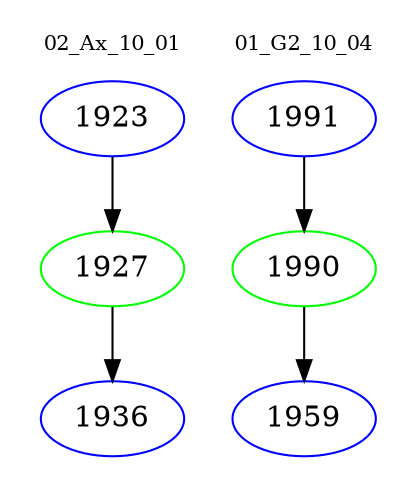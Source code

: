 digraph{
subgraph cluster_0 {
color = white
label = "02_Ax_10_01";
fontsize=10;
T0_1923 [label="1923", color="blue"]
T0_1923 -> T0_1927 [color="black"]
T0_1927 [label="1927", color="green"]
T0_1927 -> T0_1936 [color="black"]
T0_1936 [label="1936", color="blue"]
}
subgraph cluster_1 {
color = white
label = "01_G2_10_04";
fontsize=10;
T1_1991 [label="1991", color="blue"]
T1_1991 -> T1_1990 [color="black"]
T1_1990 [label="1990", color="green"]
T1_1990 -> T1_1959 [color="black"]
T1_1959 [label="1959", color="blue"]
}
}
